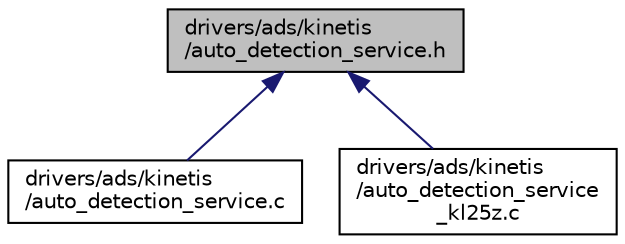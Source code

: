 digraph "drivers/ads/kinetis/auto_detection_service.h"
{
  edge [fontname="Helvetica",fontsize="10",labelfontname="Helvetica",labelfontsize="10"];
  node [fontname="Helvetica",fontsize="10",shape=record];
  Node2 [label="drivers/ads/kinetis\l/auto_detection_service.h",height=0.2,width=0.4,color="black", fillcolor="grey75", style="filled", fontcolor="black"];
  Node2 -> Node3 [dir="back",color="midnightblue",fontsize="10",style="solid",fontname="Helvetica"];
  Node3 [label="drivers/ads/kinetis\l/auto_detection_service.c",height=0.2,width=0.4,color="black", fillcolor="white", style="filled",URL="$kinetis_2auto__detection__service_8c.html"];
  Node2 -> Node4 [dir="back",color="midnightblue",fontsize="10",style="solid",fontname="Helvetica"];
  Node4 [label="drivers/ads/kinetis\l/auto_detection_service\l_kl25z.c",height=0.2,width=0.4,color="black", fillcolor="white", style="filled",URL="$auto__detection__service__kl25z_8c.html",tooltip="The auto detection service file implements auto detection sequence for discovery of FRDM-KL25Z Board ..."];
}
